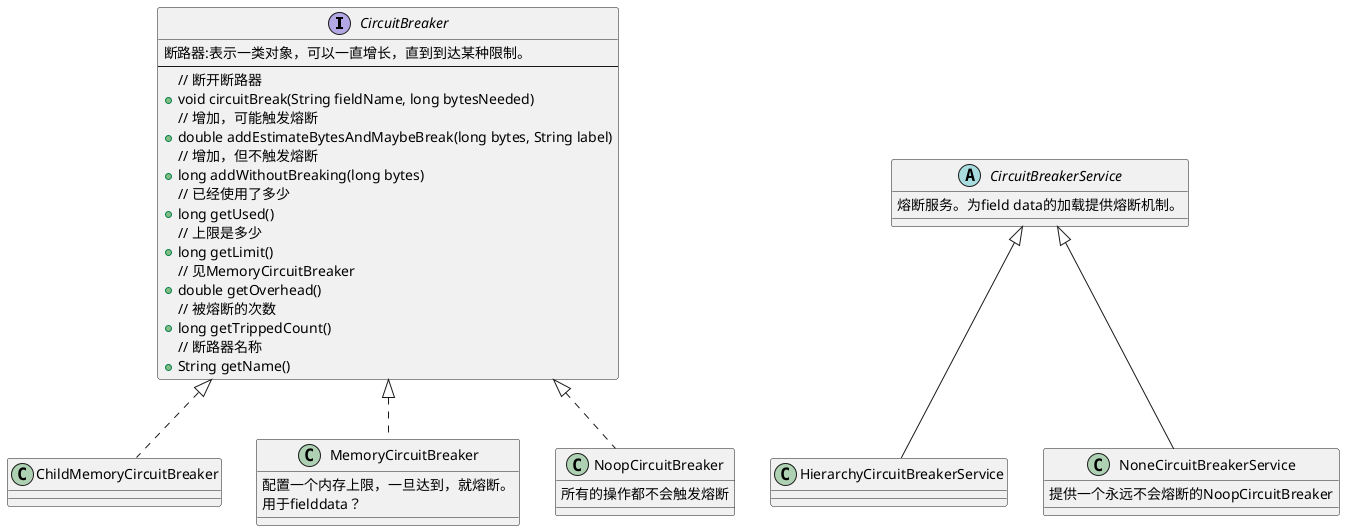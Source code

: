 @startuml

interface CircuitBreaker{
    断路器:表示一类对象，可以一直增长，直到到达某种限制。
    --
    // 断开断路器
    +void circuitBreak(String fieldName, long bytesNeeded)
    // 增加，可能触发熔断
    +double addEstimateBytesAndMaybeBreak(long bytes, String label)
    // 增加，但不触发熔断
    +long addWithoutBreaking(long bytes)
    // 已经使用了多少
    +long getUsed()
    // 上限是多少
    +long getLimit()
    // 见MemoryCircuitBreaker
    +double getOverhead()
    // 被熔断的次数
    +long getTrippedCount()
    // 断路器名称
    +String getName()
}

class ChildMemoryCircuitBreaker implements CircuitBreaker{

}

class MemoryCircuitBreaker implements CircuitBreaker{
    配置一个内存上限，一旦达到，就熔断。
    用于fielddata？
}

class NoopCircuitBreaker implements CircuitBreaker{
    所有的操作都不会触发熔断
}

abstract class CircuitBreakerService{
    熔断服务。为field data的加载提供熔断机制。
}

class HierarchyCircuitBreakerService extends CircuitBreakerService{
}

class NoneCircuitBreakerService extends CircuitBreakerService{
    提供一个永远不会熔断的NoopCircuitBreaker
}

@enduml
